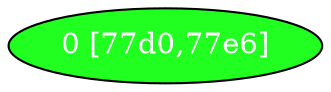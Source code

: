 diGraph libnss3{
	libnss3_0  [style=filled fillcolor="#20FF20" fontcolor="#ffffff" shape=oval label="0 [77d0,77e6]"]


}
